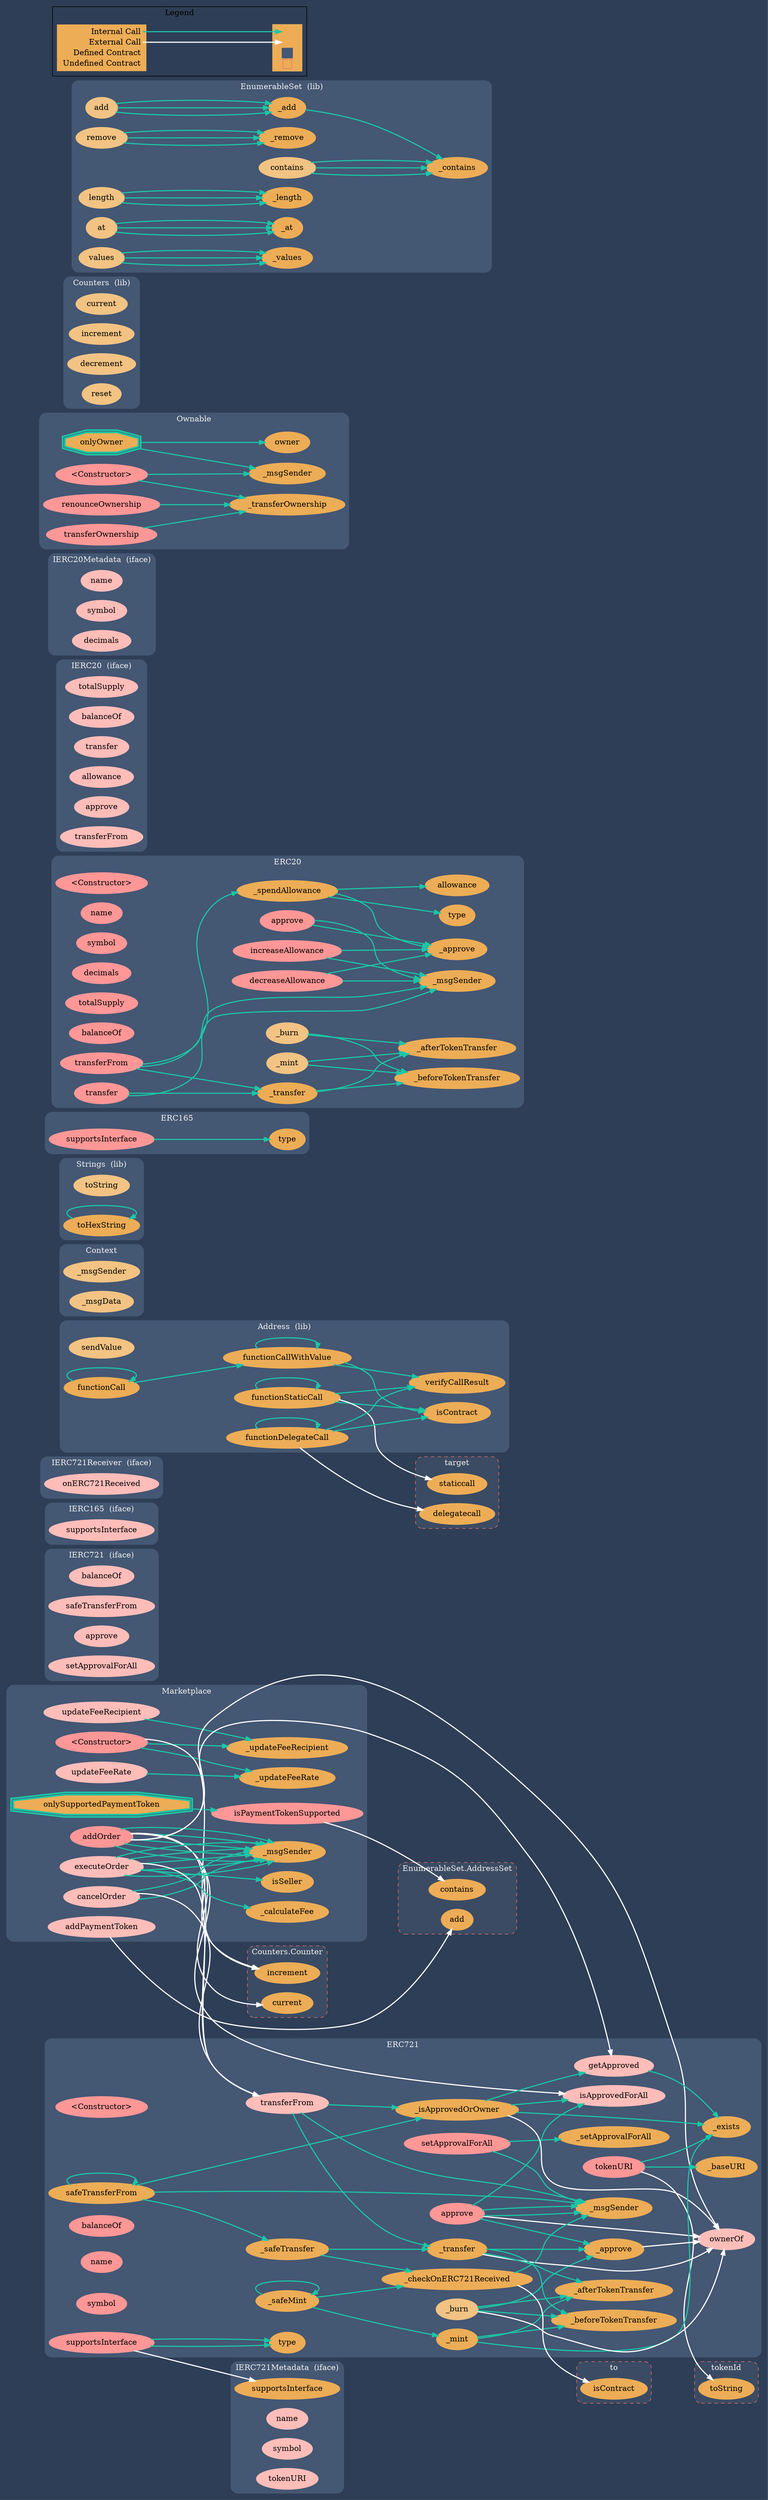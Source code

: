 digraph G {
  graph [ ratio = "auto", page = "100", compound =true, bgcolor = "#2e3e56" ];
  node [ style = "filled", fillcolor = "#edad56", color = "#edad56", penwidth =3 ];
  edge [ color = "#fcfcfc", penwidth =2, fontname = "helvetica Neue Ultra Light" ];
subgraph "clusterMarketplace" {
  graph [ label = "Marketplace", color = "#445773", fontcolor = "#f0f0f0", style = "rounded", bgcolor = "#445773" ];
  "Marketplace.<Constructor>" [ label = "<Constructor>", color = "#FF9797", fillcolor = "#FF9797" ];
  "Marketplace._updateFeeRecipient" [ label = "_updateFeeRecipient" ];
  "Marketplace.updateFeeRecipient" [ label = "updateFeeRecipient", color = "#ffbdb9", fillcolor = "#ffbdb9" ];
  "Marketplace._updateFeeRate" [ label = "_updateFeeRate" ];
  "Marketplace.updateFeeRate" [ label = "updateFeeRate", color = "#ffbdb9", fillcolor = "#ffbdb9" ];
  "Marketplace._calculateFee" [ label = "_calculateFee" ];
  "Marketplace.isSeller" [ label = "isSeller" ];
  "Marketplace.addPaymentToken" [ label = "addPaymentToken", color = "#ffbdb9", fillcolor = "#ffbdb9" ];
  "Marketplace.isPaymentTokenSupported" [ label = "isPaymentTokenSupported", color = "#FF9797", fillcolor = "#FF9797" ];
  "Marketplace.onlySupportedPaymentToken" [ label = "onlySupportedPaymentToken", color = "#1bc6a6", shape =doubleoctagon ];
  "Marketplace.addOrder" [ label = "addOrder", color = "#FF9797", fillcolor = "#FF9797" ];
  "Marketplace.cancelOrder" [ label = "cancelOrder", color = "#ffbdb9", fillcolor = "#ffbdb9" ];
  "Marketplace.executeOrder" [ label = "executeOrder", color = "#ffbdb9", fillcolor = "#ffbdb9" ];
  "Marketplace._msgSender" [ label = "_msgSender" ];
}

subgraph "clusterERC721" {
  graph [ label = "ERC721", color = "#445773", fontcolor = "#f0f0f0", style = "rounded", bgcolor = "#445773" ];
  "ERC721.<Constructor>" [ label = "<Constructor>", color = "#FF9797", fillcolor = "#FF9797" ];
  "ERC721.supportsInterface" [ label = "supportsInterface", color = "#FF9797", fillcolor = "#FF9797" ];
  "ERC721.balanceOf" [ label = "balanceOf", color = "#FF9797", fillcolor = "#FF9797" ];
  "IERC721.ownerOf" [ label = "ownerOf", color = "#FF9797", fillcolor = "#FF9797" ];
  "ERC721.name" [ label = "name", color = "#FF9797", fillcolor = "#FF9797" ];
  "ERC721.symbol" [ label = "symbol", color = "#FF9797", fillcolor = "#FF9797" ];
  "ERC721.tokenURI" [ label = "tokenURI", color = "#FF9797", fillcolor = "#FF9797" ];
  "ERC721._baseURI" [ label = "_baseURI" ];
  "ERC721.approve" [ label = "approve", color = "#FF9797", fillcolor = "#FF9797" ];
  "IERC721.getApproved" [ label = "getApproved", color = "#FF9797", fillcolor = "#FF9797" ];
  "ERC721.setApprovalForAll" [ label = "setApprovalForAll", color = "#FF9797", fillcolor = "#FF9797" ];
  "IERC721.isApprovedForAll" [ label = "isApprovedForAll", color = "#FF9797", fillcolor = "#FF9797" ];
  "IERC721.transferFrom" [ label = "transferFrom", color = "#FF9797", fillcolor = "#FF9797" ];
  "ERC721.safeTransferFrom" [ label = "safeTransferFrom" ];
  "ERC721._safeTransfer" [ label = "_safeTransfer" ];
  "ERC721._exists" [ label = "_exists" ];
  "ERC721._isApprovedOrOwner" [ label = "_isApprovedOrOwner" ];
  "ERC721._safeMint" [ label = "_safeMint" ];
  "ERC721._mint" [ label = "_mint" ];
  "ERC721._burn" [ label = "_burn", color = "#f2c383", fillcolor = "#f2c383" ];
  "ERC721._transfer" [ label = "_transfer" ];
  "ERC721._approve" [ label = "_approve" ];
  "ERC721._setApprovalForAll" [ label = "_setApprovalForAll" ];
  "ERC721._checkOnERC721Received" [ label = "_checkOnERC721Received" ];
  "ERC721._beforeTokenTransfer" [ label = "_beforeTokenTransfer" ];
  "ERC721._afterTokenTransfer" [ label = "_afterTokenTransfer" ];
  "ERC721.type" [ label = "type" ];
  "ERC721._msgSender" [ label = "_msgSender" ];
}

subgraph "clusterIERC721" {
  graph [ label = "IERC721  (iface)", color = "#445773", fontcolor = "#f0f0f0", style = "rounded", bgcolor = "#445773" ];
  "IERC721.ownerOf" [ label = "ownerOf", color = "#ffbdb9", fillcolor = "#ffbdb9" ];
  "IERC721.getApproved" [ label = "getApproved", color = "#ffbdb9", fillcolor = "#ffbdb9" ];
  "IERC721.isApprovedForAll" [ label = "isApprovedForAll", color = "#ffbdb9", fillcolor = "#ffbdb9" ];
  "IERC721.transferFrom" [ label = "transferFrom", color = "#ffbdb9", fillcolor = "#ffbdb9" ];
  "IERC721.balanceOf" [ label = "balanceOf", color = "#ffbdb9", fillcolor = "#ffbdb9" ];
  "IERC721.safeTransferFrom" [ label = "safeTransferFrom", color = "#ffbdb9", fillcolor = "#ffbdb9" ];
  "IERC721.approve" [ label = "approve", color = "#ffbdb9", fillcolor = "#ffbdb9" ];
  "IERC721.setApprovalForAll" [ label = "setApprovalForAll", color = "#ffbdb9", fillcolor = "#ffbdb9" ];
}

subgraph "clusterIERC165" {
  graph [ label = "IERC165  (iface)", color = "#445773", fontcolor = "#f0f0f0", style = "rounded", bgcolor = "#445773" ];
  "IERC165.supportsInterface" [ label = "supportsInterface", color = "#ffbdb9", fillcolor = "#ffbdb9" ];
}

subgraph "clusterIERC721Receiver" {
  graph [ label = "IERC721Receiver  (iface)", color = "#445773", fontcolor = "#f0f0f0", style = "rounded", bgcolor = "#445773" ];
  "IERC721Receiver.onERC721Received" [ label = "onERC721Received", color = "#ffbdb9", fillcolor = "#ffbdb9" ];
}

subgraph "clusterIERC721Metadata" {
  graph [ label = "IERC721Metadata  (iface)", color = "#445773", fontcolor = "#f0f0f0", style = "rounded", bgcolor = "#445773" ];
  "IERC721Metadata.supportsInterface" [ label = "supportsInterface" ];
  "IERC721Metadata.name" [ label = "name", color = "#ffbdb9", fillcolor = "#ffbdb9" ];
  "IERC721Metadata.symbol" [ label = "symbol", color = "#ffbdb9", fillcolor = "#ffbdb9" ];
  "IERC721Metadata.tokenURI" [ label = "tokenURI", color = "#ffbdb9", fillcolor = "#ffbdb9" ];
}

subgraph "clusterAddress" {
  graph [ label = "Address  (lib)", color = "#445773", fontcolor = "#f0f0f0", style = "rounded", bgcolor = "#445773" ];
  "Address.isContract" [ label = "isContract" ];
  "Address.sendValue" [ label = "sendValue", color = "#f2c383", fillcolor = "#f2c383" ];
  "Address.functionCall" [ label = "functionCall" ];
  "Address.functionCallWithValue" [ label = "functionCallWithValue" ];
  "Address.functionStaticCall" [ label = "functionStaticCall" ];
  "Address.functionDelegateCall" [ label = "functionDelegateCall" ];
  "Address.verifyCallResult" [ label = "verifyCallResult" ];
}

subgraph "clusterContext" {
  graph [ label = "Context", color = "#445773", fontcolor = "#f0f0f0", style = "rounded", bgcolor = "#445773" ];
  "Context._msgSender" [ label = "_msgSender", color = "#f2c383", fillcolor = "#f2c383" ];
  "Context._msgData" [ label = "_msgData", color = "#f2c383", fillcolor = "#f2c383" ];
}

subgraph "clusterStrings" {
  graph [ label = "Strings  (lib)", color = "#445773", fontcolor = "#f0f0f0", style = "rounded", bgcolor = "#445773" ];
  "Strings.toString" [ label = "toString", color = "#f2c383", fillcolor = "#f2c383" ];
  "Strings.toHexString" [ label = "toHexString" ];
}

subgraph "clusterERC165" {
  graph [ label = "ERC165", color = "#445773", fontcolor = "#f0f0f0", style = "rounded", bgcolor = "#445773" ];
  "ERC165.supportsInterface" [ label = "supportsInterface", color = "#FF9797", fillcolor = "#FF9797" ];
  "ERC165.type" [ label = "type" ];
}

subgraph "clusterERC20" {
  graph [ label = "ERC20", color = "#445773", fontcolor = "#f0f0f0", style = "rounded", bgcolor = "#445773" ];
  "ERC20.<Constructor>" [ label = "<Constructor>", color = "#FF9797", fillcolor = "#FF9797" ];
  "ERC20.name" [ label = "name", color = "#FF9797", fillcolor = "#FF9797" ];
  "ERC20.symbol" [ label = "symbol", color = "#FF9797", fillcolor = "#FF9797" ];
  "ERC20.decimals" [ label = "decimals", color = "#FF9797", fillcolor = "#FF9797" ];
  "ERC20.totalSupply" [ label = "totalSupply", color = "#FF9797", fillcolor = "#FF9797" ];
  "ERC20.balanceOf" [ label = "balanceOf", color = "#FF9797", fillcolor = "#FF9797" ];
  "ERC20.transfer" [ label = "transfer", color = "#FF9797", fillcolor = "#FF9797" ];
  "ERC20.allowance" [ label = "allowance" ];
  "ERC20.approve" [ label = "approve", color = "#FF9797", fillcolor = "#FF9797" ];
  "ERC20.transferFrom" [ label = "transferFrom", color = "#FF9797", fillcolor = "#FF9797" ];
  "ERC20.increaseAllowance" [ label = "increaseAllowance", color = "#FF9797", fillcolor = "#FF9797" ];
  "ERC20.decreaseAllowance" [ label = "decreaseAllowance", color = "#FF9797", fillcolor = "#FF9797" ];
  "ERC20._transfer" [ label = "_transfer" ];
  "ERC20._mint" [ label = "_mint", color = "#f2c383", fillcolor = "#f2c383" ];
  "ERC20._burn" [ label = "_burn", color = "#f2c383", fillcolor = "#f2c383" ];
  "ERC20._approve" [ label = "_approve" ];
  "ERC20._spendAllowance" [ label = "_spendAllowance" ];
  "ERC20._beforeTokenTransfer" [ label = "_beforeTokenTransfer" ];
  "ERC20._afterTokenTransfer" [ label = "_afterTokenTransfer" ];
  "ERC20._msgSender" [ label = "_msgSender" ];
  "ERC20.type" [ label = "type" ];
}

subgraph "clusterIERC20" {
  graph [ label = "IERC20  (iface)", color = "#445773", fontcolor = "#f0f0f0", style = "rounded", bgcolor = "#445773" ];
  "IERC20.totalSupply" [ label = "totalSupply", color = "#ffbdb9", fillcolor = "#ffbdb9" ];
  "IERC20.balanceOf" [ label = "balanceOf", color = "#ffbdb9", fillcolor = "#ffbdb9" ];
  "IERC20.transfer" [ label = "transfer", color = "#ffbdb9", fillcolor = "#ffbdb9" ];
  "IERC20.allowance" [ label = "allowance", color = "#ffbdb9", fillcolor = "#ffbdb9" ];
  "IERC20.approve" [ label = "approve", color = "#ffbdb9", fillcolor = "#ffbdb9" ];
  "IERC20.transferFrom" [ label = "transferFrom", color = "#ffbdb9", fillcolor = "#ffbdb9" ];
}

subgraph "clusterIERC20Metadata" {
  graph [ label = "IERC20Metadata  (iface)", color = "#445773", fontcolor = "#f0f0f0", style = "rounded", bgcolor = "#445773" ];
  "IERC20Metadata.name" [ label = "name", color = "#ffbdb9", fillcolor = "#ffbdb9" ];
  "IERC20Metadata.symbol" [ label = "symbol", color = "#ffbdb9", fillcolor = "#ffbdb9" ];
  "IERC20Metadata.decimals" [ label = "decimals", color = "#ffbdb9", fillcolor = "#ffbdb9" ];
}

subgraph "clusterOwnable" {
  graph [ label = "Ownable", color = "#445773", fontcolor = "#f0f0f0", style = "rounded", bgcolor = "#445773" ];
  "Ownable.<Constructor>" [ label = "<Constructor>", color = "#FF9797", fillcolor = "#FF9797" ];
  "Ownable.owner" [ label = "owner" ];
  "Ownable.onlyOwner" [ label = "onlyOwner", color = "#1bc6a6", shape =doubleoctagon ];
  "Ownable.renounceOwnership" [ label = "renounceOwnership", color = "#FF9797", fillcolor = "#FF9797" ];
  "Ownable.transferOwnership" [ label = "transferOwnership", color = "#FF9797", fillcolor = "#FF9797" ];
  "Ownable._transferOwnership" [ label = "_transferOwnership" ];
  "Ownable._msgSender" [ label = "_msgSender" ];
}

subgraph "clusterCounters" {
  graph [ label = "Counters  (lib)", color = "#445773", fontcolor = "#f0f0f0", style = "rounded", bgcolor = "#445773" ];
  "Counters.current" [ label = "current", color = "#f2c383", fillcolor = "#f2c383" ];
  "Counters.increment" [ label = "increment", color = "#f2c383", fillcolor = "#f2c383" ];
  "Counters.decrement" [ label = "decrement", color = "#f2c383", fillcolor = "#f2c383" ];
  "Counters.reset" [ label = "reset", color = "#f2c383", fillcolor = "#f2c383" ];
}

subgraph "clusterEnumerableSet" {
  graph [ label = "EnumerableSet  (lib)", color = "#445773", fontcolor = "#f0f0f0", style = "rounded", bgcolor = "#445773" ];
  "EnumerableSet._add" [ label = "_add", color = "#edad56", fillcolor = "#edad56" ];
  "EnumerableSet._remove" [ label = "_remove" ];
  "EnumerableSet._contains" [ label = "_contains" ];
  "EnumerableSet._length" [ label = "_length" ];
  "EnumerableSet._at" [ label = "_at" ];
  "EnumerableSet._values" [ label = "_values" ];
  "EnumerableSet.add" [ label = "add", color = "#f2c383", fillcolor = "#f2c383" ];
  "EnumerableSet.remove" [ label = "remove", color = "#f2c383", fillcolor = "#f2c383" ];
  "EnumerableSet.contains" [ label = "contains", color = "#f2c383", fillcolor = "#f2c383" ];
  "EnumerableSet.length" [ label = "length", color = "#f2c383", fillcolor = "#f2c383" ];
  "EnumerableSet.at" [ label = "at", color = "#f2c383", fillcolor = "#f2c383" ];
  "EnumerableSet.values" [ label = "values", color = "#f2c383", fillcolor = "#f2c383" ];
}

subgraph "clusterCounters.Counter" {
  graph [ label = "Counters.Counter", color = "#e8726d", fontcolor = "#f0f0f0", style = "rounded,dashed", bgcolor = "#3b4b63" ];
  "Counters.Counter.increment" [ label = "increment" ];
  "Counters.Counter.current" [ label = "current" ];
}

subgraph "clusterEnumerableSet.AddressSet" {
  graph [ label = "EnumerableSet.AddressSet", color = "#e8726d", fontcolor = "#f0f0f0", style = "rounded,dashed", bgcolor = "#3b4b63" ];
  "EnumerableSet.AddressSet.add" [ label = "add" ];
  "EnumerableSet.AddressSet.contains" [ label = "contains" ];
}

subgraph "clustertokenId" {
  graph [ label = "tokenId", color = "#e8726d", fontcolor = "#f0f0f0", style = "rounded,dashed", bgcolor = "#3b4b63" ];
  "tokenId.toString" [ label = "toString" ];
}

subgraph "clusterto" {
  graph [ label = "to", color = "#e8726d", fontcolor = "#f0f0f0", style = "rounded,dashed", bgcolor = "#3b4b63" ];
  "to.isContract" [ label = "isContract" ];
}

subgraph "clustertarget" {
  graph [ label = "target", color = "#e8726d", fontcolor = "#f0f0f0", style = "rounded,dashed", bgcolor = "#3b4b63" ];
  "target.staticcall" [ label = "staticcall" ];
  "target.delegatecall" [ label = "delegatecall" ];
}

  "Marketplace.<Constructor>";
  "Marketplace._updateFeeRecipient";
  "Marketplace._updateFeeRate";
  "Counters.Counter.increment";
  "Marketplace.updateFeeRecipient";
  "Marketplace.updateFeeRate";
  "Marketplace.addPaymentToken";
  "EnumerableSet.AddressSet.add";
  "Marketplace.isPaymentTokenSupported";
  "EnumerableSet.AddressSet.contains";
  "Marketplace.onlySupportedPaymentToken";
  "Marketplace.addOrder";
  "IERC721.ownerOf";
  "Marketplace._msgSender";
  "IERC721.getApproved";
  "IERC721.isApprovedForAll";
  "Counters.Counter.current";
  "IERC721.transferFrom";
  "Marketplace.cancelOrder";
  "Marketplace.executeOrder";
  "Marketplace.isSeller";
  "Marketplace._calculateFee";
  "ERC721.supportsInterface";
  "ERC721.type";
  "IERC721Metadata.supportsInterface";
  "ERC721.tokenURI";
  "ERC721._exists";
  "ERC721._baseURI";
  "tokenId.toString";
  "ERC721.approve";
  "ERC721._msgSender";
  "ERC721._approve";
  "ERC721.setApprovalForAll";
  "ERC721._setApprovalForAll";
  "ERC721._isApprovedOrOwner";
  "ERC721._transfer";
  "ERC721.safeTransferFrom";
  "ERC721._safeTransfer";
  "ERC721._checkOnERC721Received";
  "ERC721._safeMint";
  "ERC721._mint";
  "ERC721._beforeTokenTransfer";
  "ERC721._afterTokenTransfer";
  "ERC721._burn";
  "to.isContract";
  "Address.functionCall";
  "Address.functionCallWithValue";
  "Address.isContract";
  "Address.verifyCallResult";
  "Address.functionStaticCall";
  "target.staticcall";
  "Address.functionDelegateCall";
  "target.delegatecall";
  "Strings.toHexString";
  "ERC165.supportsInterface";
  "ERC165.type";
  "ERC20.transfer";
  "ERC20._msgSender";
  "ERC20._transfer";
  "ERC20.approve";
  "ERC20._approve";
  "ERC20.transferFrom";
  "ERC20._spendAllowance";
  "ERC20.increaseAllowance";
  "ERC20.decreaseAllowance";
  "ERC20._beforeTokenTransfer";
  "ERC20._afterTokenTransfer";
  "ERC20._mint";
  "ERC20._burn";
  "ERC20.allowance";
  "ERC20.type";
  "Ownable.<Constructor>";
  "Ownable._transferOwnership";
  "Ownable._msgSender";
  "Ownable.onlyOwner";
  "Ownable.owner";
  "Ownable.renounceOwnership";
  "Ownable.transferOwnership";
  "EnumerableSet._add";
  "EnumerableSet._contains";
  "EnumerableSet.add";
  "EnumerableSet.remove";
  "EnumerableSet._remove";
  "EnumerableSet.contains";
  "EnumerableSet.length";
  "EnumerableSet._length";
  "EnumerableSet.at";
  "EnumerableSet._at";
  "EnumerableSet.values";
  "EnumerableSet._values";
  "Marketplace.<Constructor>" -> "Marketplace._updateFeeRecipient" [ color = "#1bc6a6" ];
  "Marketplace.<Constructor>" -> "Marketplace._updateFeeRate" [ color = "#1bc6a6" ];
  "Marketplace.<Constructor>" -> "Counters.Counter.increment" [ color = "white" ];
  "Marketplace.updateFeeRecipient" -> "Marketplace._updateFeeRecipient" [ color = "#1bc6a6" ];
  "Marketplace.updateFeeRate" -> "Marketplace._updateFeeRate" [ color = "#1bc6a6" ];
  "Marketplace.addPaymentToken" -> "EnumerableSet.AddressSet.add" [ color = "white" ];
  "Marketplace.isPaymentTokenSupported" -> "EnumerableSet.AddressSet.contains" [ color = "white" ];
  "Marketplace.onlySupportedPaymentToken" -> "Marketplace.isPaymentTokenSupported" [ color = "#1bc6a6" ];
  "Marketplace.addOrder" -> "IERC721.ownerOf" [ color = "white" ];
  "Marketplace.addOrder" -> "Marketplace._msgSender" [ color = "#1bc6a6" ];
  "Marketplace.addOrder" -> "IERC721.getApproved" [ color = "white" ];
  "Marketplace.addOrder" -> "IERC721.isApprovedForAll" [ color = "white" ];
  "Marketplace.addOrder" -> "Marketplace._msgSender" [ color = "#1bc6a6" ];
  "Marketplace.addOrder" -> "Counters.Counter.current" [ color = "white" ];
  "Marketplace.addOrder" -> "Marketplace._msgSender" [ color = "#1bc6a6" ];
  "Marketplace.addOrder" -> "Counters.Counter.increment" [ color = "white" ];
  "Marketplace.addOrder" -> "IERC721.transferFrom" [ color = "white" ];
  "Marketplace.addOrder" -> "Marketplace._msgSender" [ color = "#1bc6a6" ];
  "Marketplace.addOrder" -> "Marketplace._msgSender" [ color = "#1bc6a6" ];
  "Marketplace.cancelOrder" -> "Marketplace._msgSender" [ color = "#1bc6a6" ];
  "Marketplace.cancelOrder" -> "IERC721.transferFrom" [ color = "white" ];
  "Marketplace.cancelOrder" -> "Marketplace._msgSender" [ color = "#1bc6a6" ];
  "Marketplace.executeOrder" -> "Marketplace.isSeller" [ color = "#1bc6a6" ];
  "Marketplace.executeOrder" -> "Marketplace._msgSender" [ color = "#1bc6a6" ];
  "Marketplace.executeOrder" -> "Marketplace._msgSender" [ color = "#1bc6a6" ];
  "Marketplace.executeOrder" -> "Marketplace._calculateFee" [ color = "#1bc6a6" ];
  "Marketplace.executeOrder" -> "Marketplace._msgSender" [ color = "#1bc6a6" ];
  "Marketplace.executeOrder" -> "Marketplace._msgSender" [ color = "#1bc6a6" ];
  "Marketplace.executeOrder" -> "IERC721.transferFrom" [ color = "white" ];
  "Marketplace.executeOrder" -> "Marketplace._msgSender" [ color = "#1bc6a6" ];
  "ERC721.supportsInterface" -> "ERC721.type" [ color = "#1bc6a6" ];
  "ERC721.supportsInterface" -> "ERC721.type" [ color = "#1bc6a6" ];
  "ERC721.supportsInterface" -> "IERC721Metadata.supportsInterface" [ color = "white" ];
  "ERC721.tokenURI" -> "ERC721._exists" [ color = "#1bc6a6" ];
  "ERC721.tokenURI" -> "ERC721._baseURI" [ color = "#1bc6a6" ];
  "ERC721.tokenURI" -> "tokenId.toString" [ color = "white" ];
  "ERC721.approve" -> "IERC721.ownerOf" [ color = "white" ];
  "ERC721.approve" -> "ERC721._msgSender" [ color = "#1bc6a6" ];
  "ERC721.approve" -> "IERC721.isApprovedForAll" [ color = "#1bc6a6" ];
  "ERC721.approve" -> "ERC721._msgSender" [ color = "#1bc6a6" ];
  "ERC721.approve" -> "ERC721._approve" [ color = "#1bc6a6" ];
  "IERC721.getApproved" -> "ERC721._exists" [ color = "#1bc6a6" ];
  "ERC721.setApprovalForAll" -> "ERC721._setApprovalForAll" [ color = "#1bc6a6" ];
  "ERC721.setApprovalForAll" -> "ERC721._msgSender" [ color = "#1bc6a6" ];
  "IERC721.transferFrom" -> "ERC721._isApprovedOrOwner" [ color = "#1bc6a6" ];
  "IERC721.transferFrom" -> "ERC721._msgSender" [ color = "#1bc6a6" ];
  "IERC721.transferFrom" -> "ERC721._transfer" [ color = "#1bc6a6" ];
  "ERC721.safeTransferFrom" -> "ERC721.safeTransferFrom" [ color = "#1bc6a6" ];
  "ERC721.safeTransferFrom" -> "ERC721._isApprovedOrOwner" [ color = "#1bc6a6" ];
  "ERC721.safeTransferFrom" -> "ERC721._msgSender" [ color = "#1bc6a6" ];
  "ERC721.safeTransferFrom" -> "ERC721._safeTransfer" [ color = "#1bc6a6" ];
  "ERC721._safeTransfer" -> "ERC721._transfer" [ color = "#1bc6a6" ];
  "ERC721._safeTransfer" -> "ERC721._checkOnERC721Received" [ color = "#1bc6a6" ];
  "ERC721._isApprovedOrOwner" -> "ERC721._exists" [ color = "#1bc6a6" ];
  "ERC721._isApprovedOrOwner" -> "IERC721.ownerOf" [ color = "white" ];
  "ERC721._isApprovedOrOwner" -> "IERC721.getApproved" [ color = "#1bc6a6" ];
  "ERC721._isApprovedOrOwner" -> "IERC721.isApprovedForAll" [ color = "#1bc6a6" ];
  "ERC721._safeMint" -> "ERC721._safeMint" [ color = "#1bc6a6" ];
  "ERC721._safeMint" -> "ERC721._mint" [ color = "#1bc6a6" ];
  "ERC721._safeMint" -> "ERC721._checkOnERC721Received" [ color = "#1bc6a6" ];
  "ERC721._mint" -> "ERC721._exists" [ color = "#1bc6a6" ];
  "ERC721._mint" -> "ERC721._beforeTokenTransfer" [ color = "#1bc6a6" ];
  "ERC721._mint" -> "ERC721._afterTokenTransfer" [ color = "#1bc6a6" ];
  "ERC721._burn" -> "IERC721.ownerOf" [ color = "white" ];
  "ERC721._burn" -> "ERC721._beforeTokenTransfer" [ color = "#1bc6a6" ];
  "ERC721._burn" -> "ERC721._approve" [ color = "#1bc6a6" ];
  "ERC721._burn" -> "ERC721._afterTokenTransfer" [ color = "#1bc6a6" ];
  "ERC721._transfer" -> "IERC721.ownerOf" [ color = "white" ];
  "ERC721._transfer" -> "ERC721._beforeTokenTransfer" [ color = "#1bc6a6" ];
  "ERC721._transfer" -> "ERC721._approve" [ color = "#1bc6a6" ];
  "ERC721._transfer" -> "ERC721._afterTokenTransfer" [ color = "#1bc6a6" ];
  "ERC721._approve" -> "IERC721.ownerOf" [ color = "white" ];
  "ERC721._checkOnERC721Received" -> "to.isContract" [ color = "white" ];
  "ERC721._checkOnERC721Received" -> "ERC721._msgSender" [ color = "#1bc6a6" ];
  "Address.functionCall" -> "Address.functionCall" [ color = "#1bc6a6" ];
  "Address.functionCall" -> "Address.functionCallWithValue" [ color = "#1bc6a6" ];
  "Address.functionCallWithValue" -> "Address.functionCallWithValue" [ color = "#1bc6a6" ];
  "Address.functionCallWithValue" -> "Address.isContract" [ color = "#1bc6a6" ];
  "Address.functionCallWithValue" -> "Address.verifyCallResult" [ color = "#1bc6a6" ];
  "Address.functionStaticCall" -> "Address.functionStaticCall" [ color = "#1bc6a6" ];
  "Address.functionStaticCall" -> "Address.isContract" [ color = "#1bc6a6" ];
  "Address.functionStaticCall" -> "target.staticcall" [ color = "white" ];
  "Address.functionStaticCall" -> "Address.verifyCallResult" [ color = "#1bc6a6" ];
  "Address.functionDelegateCall" -> "Address.functionDelegateCall" [ color = "#1bc6a6" ];
  "Address.functionDelegateCall" -> "Address.isContract" [ color = "#1bc6a6" ];
  "Address.functionDelegateCall" -> "target.delegatecall" [ color = "white" ];
  "Address.functionDelegateCall" -> "Address.verifyCallResult" [ color = "#1bc6a6" ];
  "Strings.toHexString" -> "Strings.toHexString" [ color = "#1bc6a6" ];
  "ERC165.supportsInterface" -> "ERC165.type" [ color = "#1bc6a6" ];
  "ERC20.transfer" -> "ERC20._msgSender" [ color = "#1bc6a6" ];
  "ERC20.transfer" -> "ERC20._transfer" [ color = "#1bc6a6" ];
  "ERC20.approve" -> "ERC20._msgSender" [ color = "#1bc6a6" ];
  "ERC20.approve" -> "ERC20._approve" [ color = "#1bc6a6" ];
  "ERC20.transferFrom" -> "ERC20._msgSender" [ color = "#1bc6a6" ];
  "ERC20.transferFrom" -> "ERC20._spendAllowance" [ color = "#1bc6a6" ];
  "ERC20.transferFrom" -> "ERC20._transfer" [ color = "#1bc6a6" ];
  "ERC20.increaseAllowance" -> "ERC20._msgSender" [ color = "#1bc6a6" ];
  "ERC20.increaseAllowance" -> "ERC20._approve" [ color = "#1bc6a6" ];
  "ERC20.decreaseAllowance" -> "ERC20._msgSender" [ color = "#1bc6a6" ];
  "ERC20.decreaseAllowance" -> "ERC20._approve" [ color = "#1bc6a6" ];
  "ERC20._transfer" -> "ERC20._beforeTokenTransfer" [ color = "#1bc6a6" ];
  "ERC20._transfer" -> "ERC20._afterTokenTransfer" [ color = "#1bc6a6" ];
  "ERC20._mint" -> "ERC20._beforeTokenTransfer" [ color = "#1bc6a6" ];
  "ERC20._mint" -> "ERC20._afterTokenTransfer" [ color = "#1bc6a6" ];
  "ERC20._burn" -> "ERC20._beforeTokenTransfer" [ color = "#1bc6a6" ];
  "ERC20._burn" -> "ERC20._afterTokenTransfer" [ color = "#1bc6a6" ];
  "ERC20._spendAllowance" -> "ERC20.allowance" [ color = "#1bc6a6" ];
  "ERC20._spendAllowance" -> "ERC20.type" [ color = "#1bc6a6" ];
  "ERC20._spendAllowance" -> "ERC20._approve" [ color = "#1bc6a6" ];
  "Ownable.<Constructor>" -> "Ownable._transferOwnership" [ color = "#1bc6a6" ];
  "Ownable.<Constructor>" -> "Ownable._msgSender" [ color = "#1bc6a6" ];
  "Ownable.onlyOwner" -> "Ownable.owner" [ color = "#1bc6a6" ];
  "Ownable.onlyOwner" -> "Ownable._msgSender" [ color = "#1bc6a6" ];
  "Ownable.renounceOwnership" -> "Ownable._transferOwnership" [ color = "#1bc6a6" ];
  "Ownable.transferOwnership" -> "Ownable._transferOwnership" [ color = "#1bc6a6" ];
  "EnumerableSet._add" -> "EnumerableSet._contains" [ color = "#1bc6a6" ];
  "EnumerableSet.add" -> "EnumerableSet._add" [ color = "#1bc6a6" ];
  "EnumerableSet.remove" -> "EnumerableSet._remove" [ color = "#1bc6a6" ];
  "EnumerableSet.contains" -> "EnumerableSet._contains" [ color = "#1bc6a6" ];
  "EnumerableSet.length" -> "EnumerableSet._length" [ color = "#1bc6a6" ];
  "EnumerableSet.at" -> "EnumerableSet._at" [ color = "#1bc6a6" ];
  "EnumerableSet.values" -> "EnumerableSet._values" [ color = "#1bc6a6" ];
  "EnumerableSet.add" -> "EnumerableSet._add" [ color = "#1bc6a6" ];
  "EnumerableSet.remove" -> "EnumerableSet._remove" [ color = "#1bc6a6" ];
  "EnumerableSet.contains" -> "EnumerableSet._contains" [ color = "#1bc6a6" ];
  "EnumerableSet.length" -> "EnumerableSet._length" [ color = "#1bc6a6" ];
  "EnumerableSet.at" -> "EnumerableSet._at" [ color = "#1bc6a6" ];
  "EnumerableSet.values" -> "EnumerableSet._values" [ color = "#1bc6a6" ];
  "EnumerableSet.add" -> "EnumerableSet._add" [ color = "#1bc6a6" ];
  "EnumerableSet.remove" -> "EnumerableSet._remove" [ color = "#1bc6a6" ];
  "EnumerableSet.contains" -> "EnumerableSet._contains" [ color = "#1bc6a6" ];
  "EnumerableSet.length" -> "EnumerableSet._length" [ color = "#1bc6a6" ];
  "EnumerableSet.at" -> "EnumerableSet._at" [ color = "#1bc6a6" ];
  "EnumerableSet.values" -> "EnumerableSet._values" [ color = "#1bc6a6" ];


rankdir=LR
node [shape=plaintext]
subgraph cluster_01 { 
label = "Legend";
key [label=<<table border="0" cellpadding="2" cellspacing="0" cellborder="0">
  <tr><td align="right" port="i1">Internal Call</td></tr>
  <tr><td align="right" port="i2">External Call</td></tr>
  <tr><td align="right" port="i3">Defined Contract</td></tr>
  <tr><td align="right" port="i4">Undefined Contract</td></tr>
  </table>>]
key2 [label=<<table border="0" cellpadding="2" cellspacing="0" cellborder="0">
  <tr><td port="i1">&nbsp;&nbsp;&nbsp;</td></tr>
  <tr><td port="i2">&nbsp;&nbsp;&nbsp;</td></tr>
  <tr><td port="i3" bgcolor="#445773">&nbsp;&nbsp;&nbsp;</td></tr>
  <tr><td port="i4">
    <table border="1" cellborder="0" cellspacing="0" cellpadding="7" color="#e8726d">
      <tr>
       <td></td>
      </tr>
     </table>
  </td></tr>
  </table>>]
key:i1:e -> key2:i1:w [color="#1bc6a6"]
key:i2:e -> key2:i2:w [color="white"]
}
}
